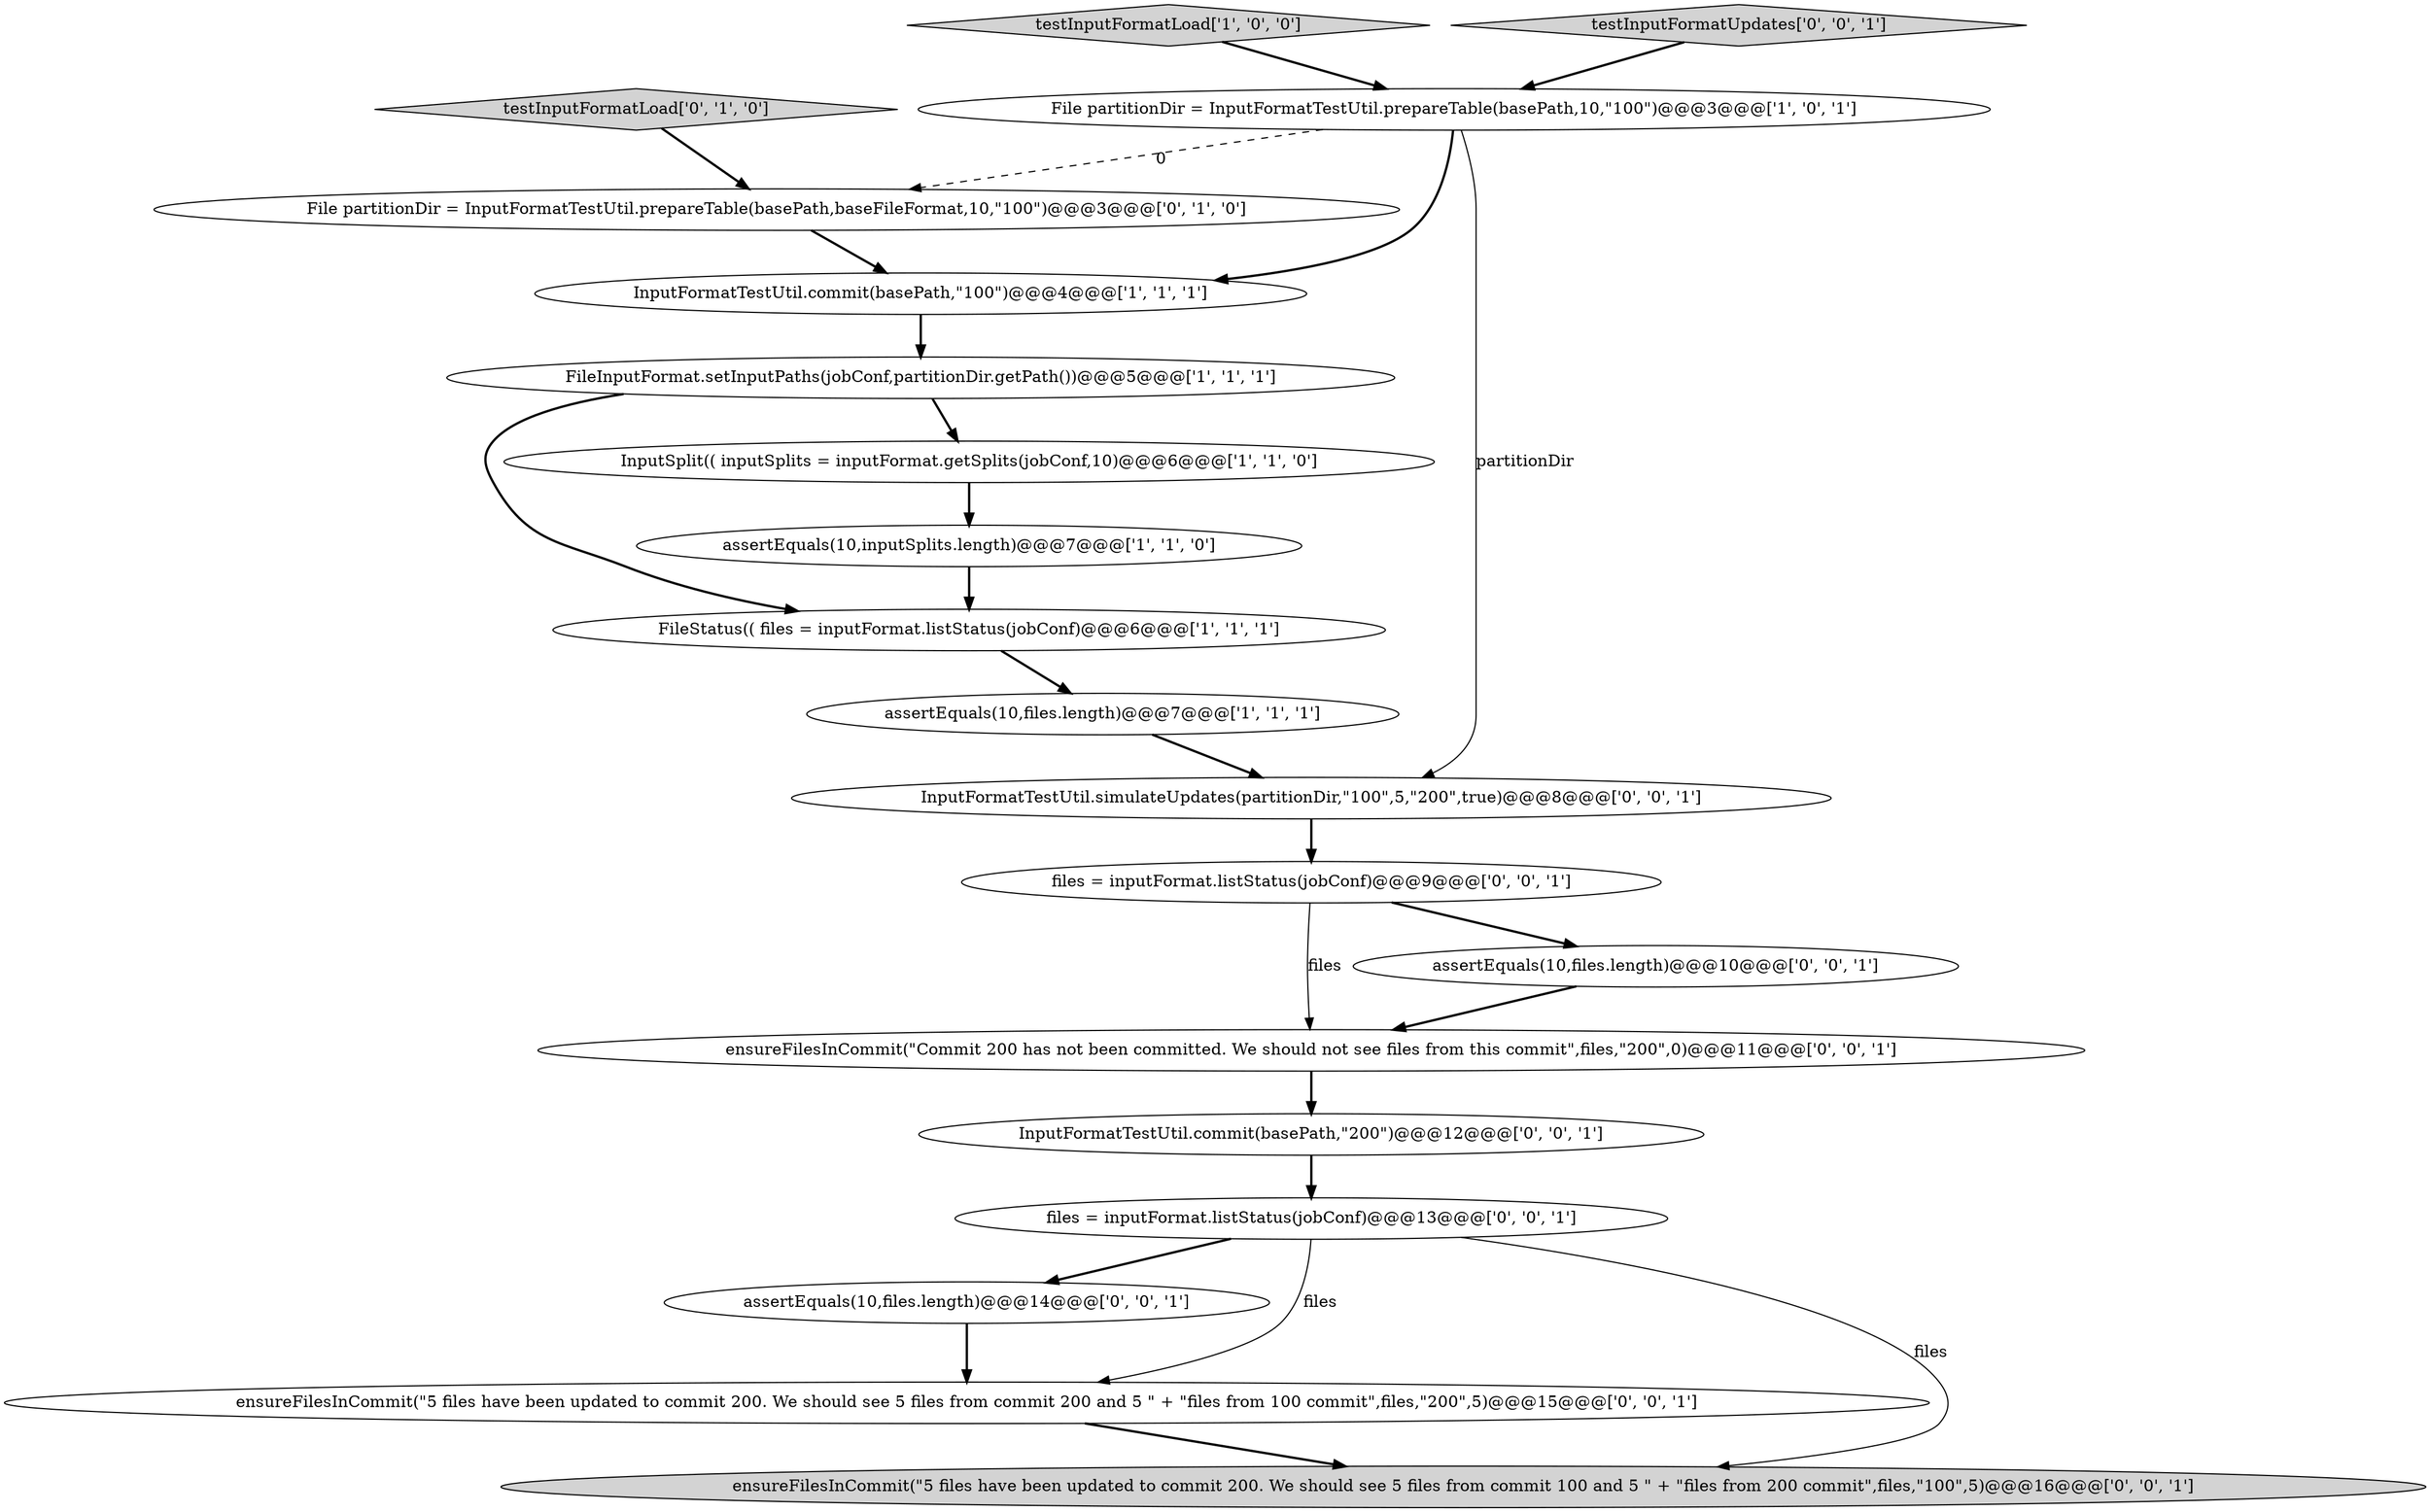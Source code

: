 digraph {
3 [style = filled, label = "FileInputFormat.setInputPaths(jobConf,partitionDir.getPath())@@@5@@@['1', '1', '1']", fillcolor = white, shape = ellipse image = "AAA0AAABBB1BBB"];
6 [style = filled, label = "InputFormatTestUtil.commit(basePath,\"100\")@@@4@@@['1', '1', '1']", fillcolor = white, shape = ellipse image = "AAA0AAABBB1BBB"];
10 [style = filled, label = "ensureFilesInCommit(\"Commit 200 has not been committed. We should not see files from this commit\",files,\"200\",0)@@@11@@@['0', '0', '1']", fillcolor = white, shape = ellipse image = "AAA0AAABBB3BBB"];
2 [style = filled, label = "testInputFormatLoad['1', '0', '0']", fillcolor = lightgray, shape = diamond image = "AAA0AAABBB1BBB"];
8 [style = filled, label = "testInputFormatLoad['0', '1', '0']", fillcolor = lightgray, shape = diamond image = "AAA0AAABBB2BBB"];
12 [style = filled, label = "InputFormatTestUtil.commit(basePath,\"200\")@@@12@@@['0', '0', '1']", fillcolor = white, shape = ellipse image = "AAA0AAABBB3BBB"];
1 [style = filled, label = "assertEquals(10,inputSplits.length)@@@7@@@['1', '1', '0']", fillcolor = white, shape = ellipse image = "AAA0AAABBB1BBB"];
14 [style = filled, label = "testInputFormatUpdates['0', '0', '1']", fillcolor = lightgray, shape = diamond image = "AAA0AAABBB3BBB"];
15 [style = filled, label = "assertEquals(10,files.length)@@@10@@@['0', '0', '1']", fillcolor = white, shape = ellipse image = "AAA0AAABBB3BBB"];
13 [style = filled, label = "assertEquals(10,files.length)@@@14@@@['0', '0', '1']", fillcolor = white, shape = ellipse image = "AAA0AAABBB3BBB"];
7 [style = filled, label = "FileStatus(( files = inputFormat.listStatus(jobConf)@@@6@@@['1', '1', '1']", fillcolor = white, shape = ellipse image = "AAA0AAABBB1BBB"];
0 [style = filled, label = "File partitionDir = InputFormatTestUtil.prepareTable(basePath,10,\"100\")@@@3@@@['1', '0', '1']", fillcolor = white, shape = ellipse image = "AAA0AAABBB1BBB"];
16 [style = filled, label = "files = inputFormat.listStatus(jobConf)@@@9@@@['0', '0', '1']", fillcolor = white, shape = ellipse image = "AAA0AAABBB3BBB"];
9 [style = filled, label = "File partitionDir = InputFormatTestUtil.prepareTable(basePath,baseFileFormat,10,\"100\")@@@3@@@['0', '1', '0']", fillcolor = white, shape = ellipse image = "AAA1AAABBB2BBB"];
18 [style = filled, label = "files = inputFormat.listStatus(jobConf)@@@13@@@['0', '0', '1']", fillcolor = white, shape = ellipse image = "AAA0AAABBB3BBB"];
5 [style = filled, label = "InputSplit(( inputSplits = inputFormat.getSplits(jobConf,10)@@@6@@@['1', '1', '0']", fillcolor = white, shape = ellipse image = "AAA0AAABBB1BBB"];
11 [style = filled, label = "ensureFilesInCommit(\"5 files have been updated to commit 200. We should see 5 files from commit 100 and 5 \" + \"files from 200 commit\",files,\"100\",5)@@@16@@@['0', '0', '1']", fillcolor = lightgray, shape = ellipse image = "AAA0AAABBB3BBB"];
19 [style = filled, label = "ensureFilesInCommit(\"5 files have been updated to commit 200. We should see 5 files from commit 200 and 5 \" + \"files from 100 commit\",files,\"200\",5)@@@15@@@['0', '0', '1']", fillcolor = white, shape = ellipse image = "AAA0AAABBB3BBB"];
4 [style = filled, label = "assertEquals(10,files.length)@@@7@@@['1', '1', '1']", fillcolor = white, shape = ellipse image = "AAA0AAABBB1BBB"];
17 [style = filled, label = "InputFormatTestUtil.simulateUpdates(partitionDir,\"100\",5,\"200\",true)@@@8@@@['0', '0', '1']", fillcolor = white, shape = ellipse image = "AAA0AAABBB3BBB"];
0->6 [style = bold, label=""];
8->9 [style = bold, label=""];
18->11 [style = solid, label="files"];
13->19 [style = bold, label=""];
16->10 [style = solid, label="files"];
5->1 [style = bold, label=""];
18->13 [style = bold, label=""];
16->15 [style = bold, label=""];
0->17 [style = solid, label="partitionDir"];
4->17 [style = bold, label=""];
14->0 [style = bold, label=""];
3->7 [style = bold, label=""];
3->5 [style = bold, label=""];
9->6 [style = bold, label=""];
10->12 [style = bold, label=""];
19->11 [style = bold, label=""];
7->4 [style = bold, label=""];
6->3 [style = bold, label=""];
0->9 [style = dashed, label="0"];
12->18 [style = bold, label=""];
2->0 [style = bold, label=""];
1->7 [style = bold, label=""];
17->16 [style = bold, label=""];
15->10 [style = bold, label=""];
18->19 [style = solid, label="files"];
}
